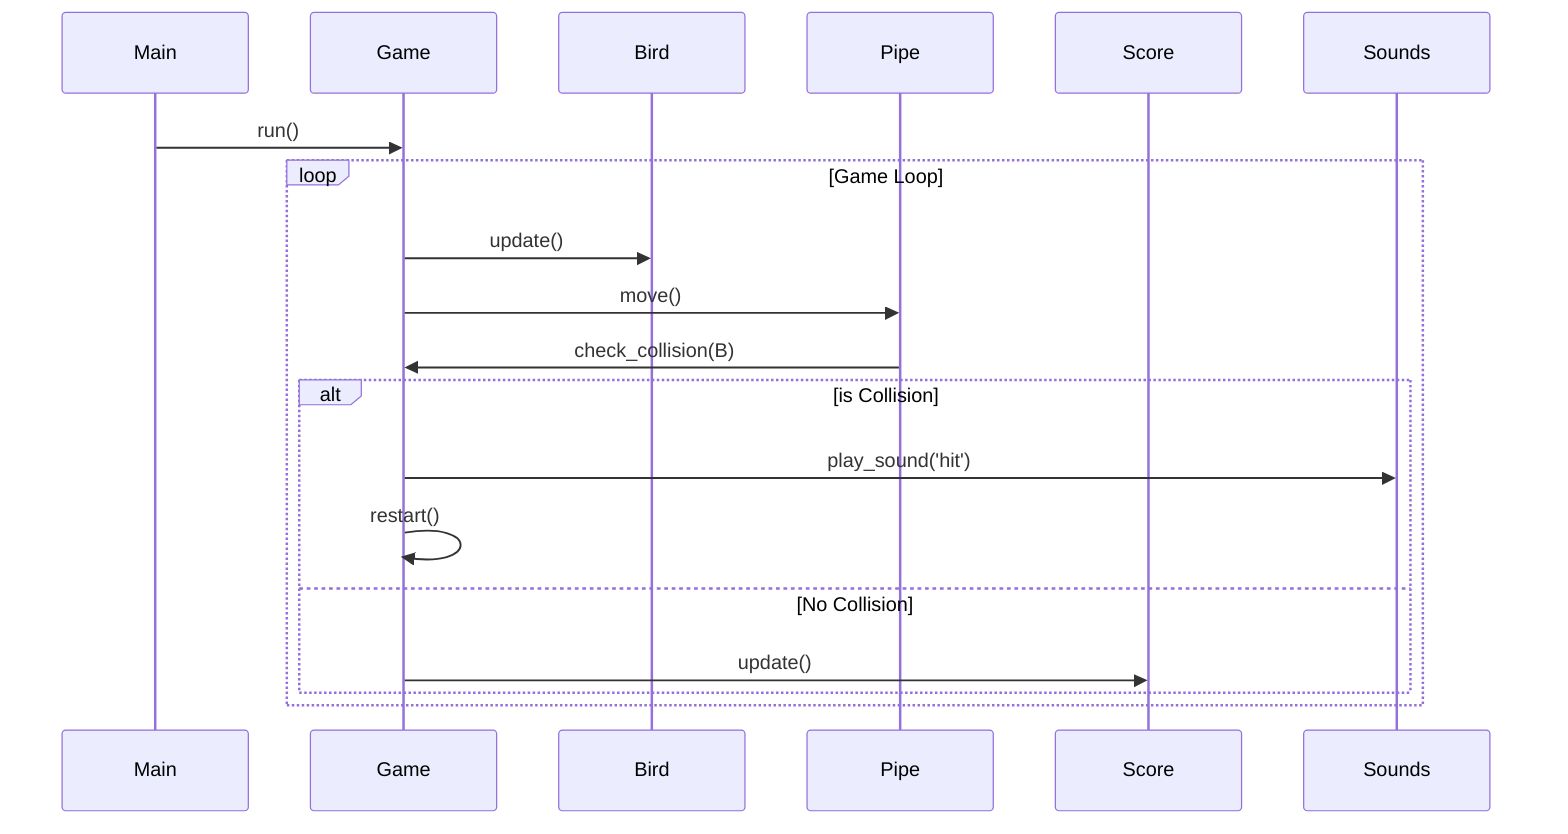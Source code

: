 sequenceDiagram
    participant M as Main
    participant G as Game
    participant B as Bird
    participant P as Pipe
    participant S as Score
    participant SO as Sounds
    M->>G: run()
    loop Game Loop
        G->>B: update()
        G->>P: move()
        P->>G: check_collision(B)
        alt is Collision
            G->>SO: play_sound('hit')
            G->>G: restart()
        else No Collision
            G->>S: update()
        end
    end